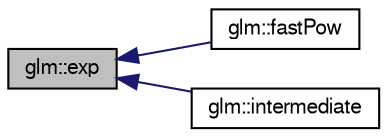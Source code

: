 digraph G
{
  bgcolor="transparent";
  edge [fontname="FreeSans",fontsize=10,labelfontname="FreeSans",labelfontsize=10];
  node [fontname="FreeSans",fontsize=10,shape=record];
  rankdir=LR;
  Node1 [label="glm::exp",height=0.2,width=0.4,color="black", fillcolor="grey75", style="filled" fontcolor="black"];
  Node1 -> Node2 [dir=back,color="midnightblue",fontsize=10,style="solid"];
  Node2 [label="glm::fastPow",height=0.2,width=0.4,color="black",URL="$group__gtx__fast__exponential.html#g399b134d7015729817135440eb047d5a"];
  Node1 -> Node3 [dir=back,color="midnightblue",fontsize=10,style="solid"];
  Node3 [label="glm::intermediate",height=0.2,width=0.4,color="black",URL="$group__gtx__quaternion.html#ge94a070898e8be560a5dcf8e15854b2d"];
}
